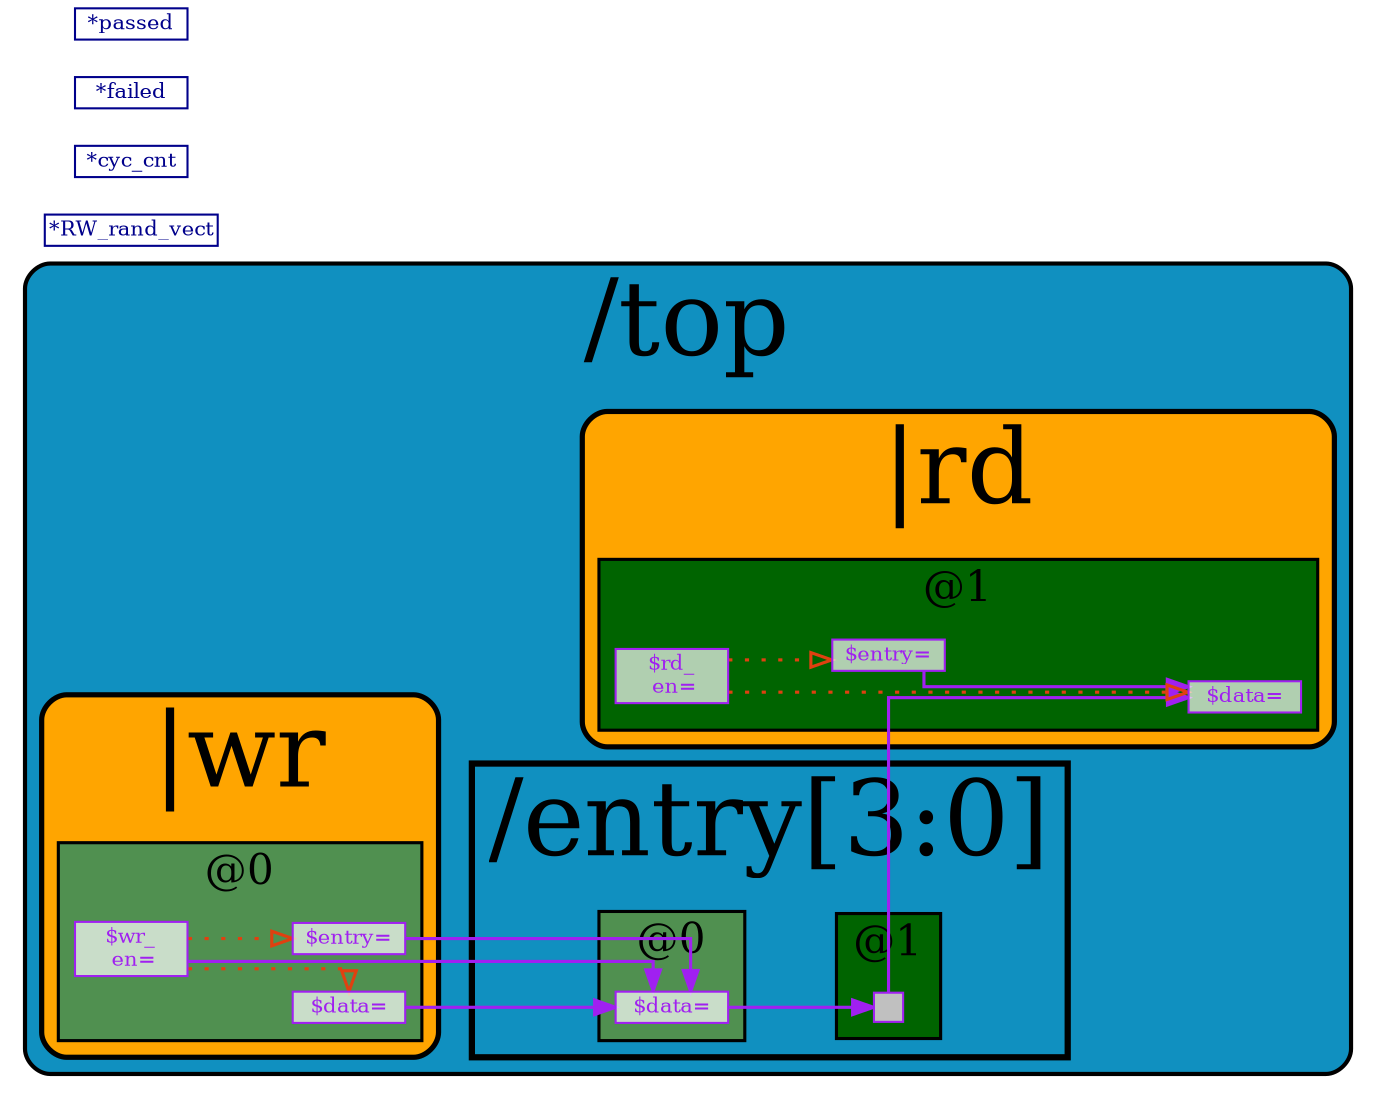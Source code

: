 // Generated by SandPiper(TM) 1.9-2018/02/11-beta from Redwood EDA.
// (Installed here: /home/devel/SandPiper_1.9-2018_02_11-beta_distro.)
// Redwood EDA does not claim intellectual property rights to this file and provides no warranty regarding its correctness or quality.


// Transaction Flow Graph:

strict digraph "top.tlv" {
   graph [layout = dot, rankdir = "LR", outputorder = edgesfirst, splines = ortho];
   node [layer = 4, shape = star, height = 0.02, style = filled, fontsize = 10, fontcolor = "purple", color = "purple", fillcolor = "#ffffffb0", penwidth = 1.0, margin = "0.03,0.03"];
   edge [layer = 3, weight = 4, penwidth = 1.5, color = "purple", fontcolor = "#00D000", labelfontcolor = "purple"];
   subgraph "cluster." {
      fillcolor = "#1090c0"
      style = "filled,rounded"
      penwidth = 2.0
      fontsize = 50
      tooltip = "/top"
      id = "id0{logical_entity=#Q##Q#}"
      label = "/top"
      subgraph "cluster./entry" {
         fillcolor = "#1090c0"
fontsize = 50
penwidth = 3.0
         style = filled
         tooltip = "/entry[3:0]"
         id = "id1{logical_entity=#Q#/entry#Q#}"
         label = "/entry[3:0]"
         subgraph "cluster.stage0" {
            "/entry$data@0" [fillcolor = "#ffffffb0", shape = box, label = "$data=", id = "id2{logical_entity=#Q#/entry$data#Q#}", tooltip = "\\SV_plus
         always_comb
            if (|wr>>0$wr_en)
               /entry[|wr>>0$entry]$$data[7:0] = |wr>>0$data[7:0];"];
         }
         subgraph "cluster.stage1" {
            "/entry$data@1" [label = "", shape = box, fixedsize = true, width = 0.2, height = 0.2, penwidth = 1.0, shape = box, fillcolor = grey];
         }
         subgraph "cluster.stage0" {
            style = "filled"
            fontsize = 20
            penwidth = 1.5
            label = "@0"
            id = "id7{logical_entity=#Q#|none@0#Q#}"
            tooltip = "/entry[3:0]@0"
            fillcolor = "#509050"
         }
         subgraph "cluster.stage1" {
            style = "filled"
            fontsize = 20
            penwidth = 1.5
            label = "@1"
            id = "id8{logical_entity=#Q#|none@2#Q#}"
            tooltip = "/entry[3:0]@1"
            fillcolor = "darkgreen"
         }
      }
      subgraph "cluster.|none" {
         fillcolor = "orange"
         style = "filled,rounded"
         penwidth = 2.5
         fontsize = 50
         tooltip = "|none"
         id = "id9{logical_entity=#Q#|none#Q#}"
         label = "|none"
      }
      subgraph "cluster.|rd" {
         fillcolor = "orange"
         style = "filled,rounded"
         penwidth = 2.5
         fontsize = 50
         tooltip = "|rd"
         id = "id10{logical_entity=#Q#|rd#Q#}"
         label = "|rd"
         subgraph "cluster.stage1" {
            "|rd$data@1" [fillcolor = "#ffffffb0", shape = box, label = "$data=", id = "id11{logical_entity=#Q#|rd$data#Q#}", tooltip = "$data[7:0] = /top/entry[|rd$entry]>>0$data[7:0];"];
         }
         subgraph "cluster.stage1" {
            "|rd$entry@1" [fillcolor = "#ffffffb0", shape = box, label = "$entry=", id = "id15{logical_entity=#Q#|rd$entry#Q#}", tooltip = "$entry[1:0] = *RW_rand_vect[(239 + (0)) % 257 +: 2];"];
         }
         subgraph "cluster.stage1" {
            "|rd$rd_en@1" [fillcolor = "#ffffffb0", shape = box, label = "$rd_\n en=", id = "id17{logical_entity=#Q#|rd$rd_en#Q#}", tooltip = "$rd_en[0:0] = *RW_rand_vect[(115 + (0)) % 257 +: 1];"];
         }
         subgraph "cluster.stage1" {
            style = "filled"
            fontsize = 20
            penwidth = 1.5
            label = "@1"
            id = "id18{logical_entity=#Q#|rd@2#Q#}"
            tooltip = "|rd@1"
            fillcolor = "darkgreen"
         }
      }
      subgraph "cluster.|wr" {
         fillcolor = "orange"
         style = "filled,rounded"
         penwidth = 2.5
         fontsize = 50
         tooltip = "|wr"
         id = "id19{logical_entity=#Q#|wr#Q#}"
         label = "|wr"
         subgraph "cluster.stage0" {
            "|wr$data@0" [fillcolor = "#ffffffb0", shape = box, label = "$data=", id = "id20{logical_entity=#Q#|wr$data#Q#}", tooltip = "$data[7:0] = *RW_rand_vect[(248 + (0)) % 257 +: 8];"];
         }
         subgraph "cluster.stage0" {
            "|wr$entry@0" [fillcolor = "#ffffffb0", shape = box, label = "$entry=", id = "id22{logical_entity=#Q#|wr$entry#Q#}", tooltip = "$entry[1:0] = *RW_rand_vect[(124 + (0)) % 257 +: 2];"];
         }
         subgraph "cluster.stage0" {
            "|wr$wr_en@0" [fillcolor = "#ffffffb0", shape = box, label = "$wr_\n en=", id = "id24{logical_entity=#Q#|wr$wr_en#Q#}", tooltip = "$wr_en[0:0] = *RW_rand_vect[(0 + (0)) % 257 +: 1];"];
         }
         subgraph "cluster.stage0" {
            style = "filled"
            fontsize = 20
            penwidth = 1.5
            label = "@0"
            id = "id25{logical_entity=#Q#|wr@0#Q#}"
            tooltip = "|wr@0"
            fillcolor = "#509050"
         }
         subgraph "cluster.|wr/entry" {
            fillcolor = "orange"
fontsize = 40
penwidth = 2.0
            style = filled
            tooltip = "|wr/entry[3:0]"
            id = "id26{logical_entity=#Q#|wr/entry#Q#}"
            label = "/entry[3:0]"
         }
      }
   }

"*RW_rand_vect" [shape = box, color = "#00008b", fontcolor = "#00008b", fillcolor = white];
"*cyc_cnt" [shape = box, color = "#00008b", fontcolor = "#00008b", fillcolor = white];
"*failed" [shape = box, color = "#00008b", fontcolor = "#00008b", fillcolor = white];
"*passed" [shape = box, color = "#00008b", fontcolor = "#00008b", fillcolor = white];

"/entry$data@0" -> "/entry$data@1" [id = "id3{logical_entity=#Q#/entry$data#Q#}", weight = 10]
"|wr$wr_en@0" -> "/entry$data@0" [id = "id4{logical_entity=#Q#|wr$wr_en#Q#}", weight = 1, tooltip = "|wr$wr_en>>0"]
"|wr$entry@0" -> "/entry$data@0" [id = "id5{logical_entity=#Q#|wr$entry#Q#}", weight = 1, tooltip = "|wr$entry>>0"]
"|wr$data@0" -> "/entry$data@0" [id = "id6{logical_entity=#Q#|wr$data#Q#}", weight = 1, tooltip = "|wr$data>>0"]
"|rd$entry@1" -> "|rd$data@1" [id = "id12{logical_entity=#Q#|rd$entry#Q#}", weight = 2, tooltip = "|rd$entry"]
"/entry$data@1" -> "|rd$data@1" [id = "id13{logical_entity=#Q#/entry$data#Q#}", weight = 1, tooltip = "/entry$data>>0"]
"|rd$rd_en@1" -> "|rd$data@1" [id = "id14{logical_entity=#Q#|rd$rd_en#Q#}", style = dotted, color = "#E04010", arrowhead = empty, tooltip = "|rd$rd_en"]
"|rd$rd_en@1" -> "|rd$entry@1" [id = "id16{logical_entity=#Q#|rd$rd_en#Q#}", style = dotted, color = "#E04010", arrowhead = empty, tooltip = "|rd$rd_en"]
"|wr$wr_en@0" -> "|wr$data@0" [id = "id21{logical_entity=#Q#|wr$wr_en#Q#}", style = dotted, color = "#E04010", arrowhead = empty, tooltip = "|wr$wr_en"]
"|wr$wr_en@0" -> "|wr$entry@0" [id = "id23{logical_entity=#Q#|wr$wr_en#Q#}", style = dotted, color = "#E04010", arrowhead = empty, tooltip = "|wr$wr_en"]
}